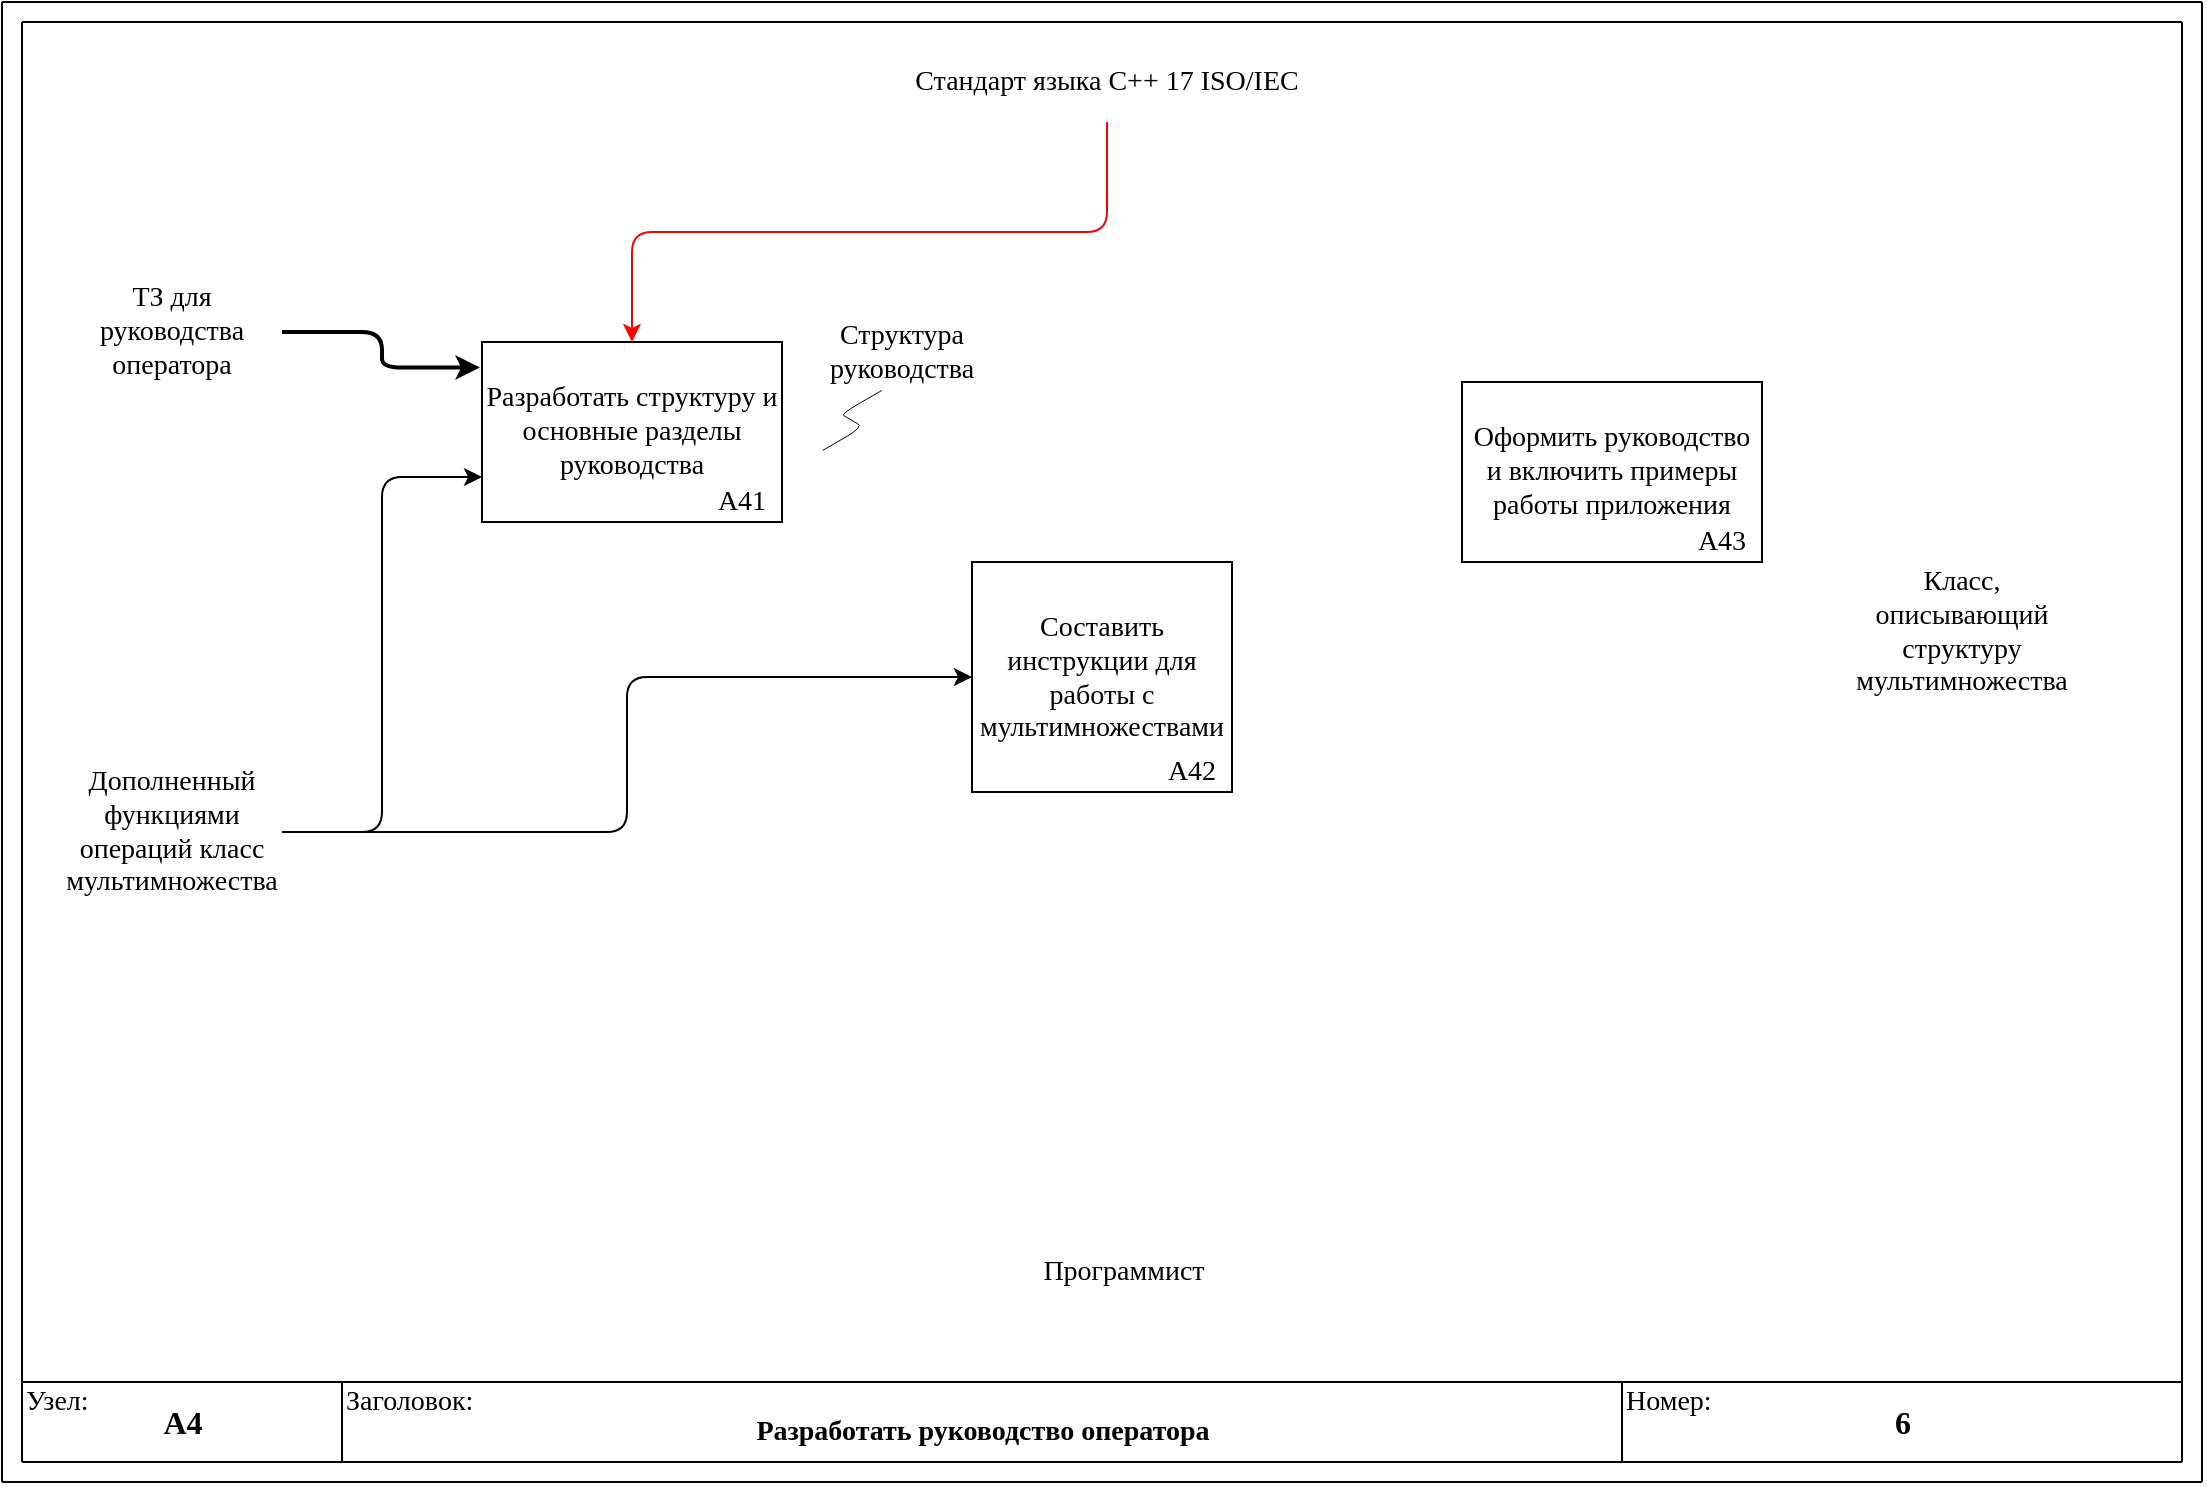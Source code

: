 <mxfile version="25.0.3">
  <diagram name="Страница — 1" id="om9Jui_Wx558SvwjKtsf">
    <mxGraphModel dx="1615" dy="872" grid="1" gridSize="10" guides="1" tooltips="1" connect="1" arrows="1" fold="1" page="1" pageScale="1" pageWidth="1654" pageHeight="1169" math="0" shadow="0">
      <root>
        <mxCell id="0" />
        <mxCell id="1" parent="0" />
        <mxCell id="iZ19sdAexcQzZhLgs3-3-1" value="" style="endArrow=none;html=1;fontFamily=Times New Roman;" edge="1" parent="1">
          <mxGeometry width="50" height="50" relative="1" as="geometry">
            <mxPoint x="40" y="40" as="sourcePoint" />
            <mxPoint x="40" y="760" as="targetPoint" />
          </mxGeometry>
        </mxCell>
        <mxCell id="iZ19sdAexcQzZhLgs3-3-2" value="" style="endArrow=none;html=1;fontFamily=Times New Roman;" edge="1" parent="1">
          <mxGeometry width="50" height="50" relative="1" as="geometry">
            <mxPoint x="1120" y="40" as="sourcePoint" />
            <mxPoint x="1120" y="760" as="targetPoint" />
          </mxGeometry>
        </mxCell>
        <mxCell id="iZ19sdAexcQzZhLgs3-3-3" value="" style="endArrow=none;html=1;fontFamily=Times New Roman;" edge="1" parent="1">
          <mxGeometry width="50" height="50" relative="1" as="geometry">
            <mxPoint x="40" y="760" as="sourcePoint" />
            <mxPoint x="1120" y="760" as="targetPoint" />
          </mxGeometry>
        </mxCell>
        <mxCell id="iZ19sdAexcQzZhLgs3-3-4" value="" style="endArrow=none;html=1;fontFamily=Times New Roman;" edge="1" parent="1">
          <mxGeometry width="50" height="50" relative="1" as="geometry">
            <mxPoint x="30" y="30" as="sourcePoint" />
            <mxPoint x="30" y="770" as="targetPoint" />
          </mxGeometry>
        </mxCell>
        <mxCell id="iZ19sdAexcQzZhLgs3-3-5" value="" style="endArrow=none;html=1;fontFamily=Times New Roman;" edge="1" parent="1">
          <mxGeometry width="50" height="50" relative="1" as="geometry">
            <mxPoint x="1130" y="30" as="sourcePoint" />
            <mxPoint x="1130" y="770" as="targetPoint" />
          </mxGeometry>
        </mxCell>
        <mxCell id="iZ19sdAexcQzZhLgs3-3-6" value="" style="endArrow=none;html=1;fontFamily=Times New Roman;" edge="1" parent="1">
          <mxGeometry width="50" height="50" relative="1" as="geometry">
            <mxPoint x="30" y="770" as="sourcePoint" />
            <mxPoint x="1130" y="770" as="targetPoint" />
          </mxGeometry>
        </mxCell>
        <mxCell id="iZ19sdAexcQzZhLgs3-3-7" value="" style="endArrow=none;html=1;fontFamily=Times New Roman;" edge="1" parent="1">
          <mxGeometry width="50" height="50" relative="1" as="geometry">
            <mxPoint x="40" y="720" as="sourcePoint" />
            <mxPoint x="1120" y="720" as="targetPoint" />
          </mxGeometry>
        </mxCell>
        <mxCell id="iZ19sdAexcQzZhLgs3-3-8" value="" style="endArrow=none;html=1;fontFamily=Times New Roman;" edge="1" parent="1">
          <mxGeometry width="50" height="50" relative="1" as="geometry">
            <mxPoint x="200" y="720" as="sourcePoint" />
            <mxPoint x="200" y="760" as="targetPoint" />
          </mxGeometry>
        </mxCell>
        <mxCell id="iZ19sdAexcQzZhLgs3-3-9" value="" style="endArrow=none;html=1;fontFamily=Times New Roman;" edge="1" parent="1">
          <mxGeometry width="50" height="50" relative="1" as="geometry">
            <mxPoint x="840" y="720" as="sourcePoint" />
            <mxPoint x="840" y="760" as="targetPoint" />
          </mxGeometry>
        </mxCell>
        <mxCell id="iZ19sdAexcQzZhLgs3-3-10" value="&lt;font style=&quot;font-size: 14px&quot;&gt;Узел:&lt;br&gt;&lt;/font&gt;" style="text;html=1;strokeColor=none;fillColor=none;align=left;verticalAlign=middle;whiteSpace=wrap;rounded=0;fontFamily=Times New Roman;" vertex="1" parent="1">
          <mxGeometry x="40" y="720" width="160" height="20" as="geometry" />
        </mxCell>
        <mxCell id="iZ19sdAexcQzZhLgs3-3-11" value="&lt;font style=&quot;font-size: 14px&quot;&gt;Заголовок:&lt;br&gt;&lt;/font&gt;" style="text;html=1;strokeColor=none;fillColor=none;align=left;verticalAlign=middle;whiteSpace=wrap;rounded=0;fontFamily=Times New Roman;" vertex="1" parent="1">
          <mxGeometry x="200" y="720" width="160" height="20" as="geometry" />
        </mxCell>
        <mxCell id="iZ19sdAexcQzZhLgs3-3-12" value="&lt;font style=&quot;font-size: 14px&quot;&gt;Номер:&lt;br&gt;&lt;/font&gt;" style="text;html=1;strokeColor=none;fillColor=none;align=left;verticalAlign=middle;whiteSpace=wrap;rounded=0;fontFamily=Times New Roman;" vertex="1" parent="1">
          <mxGeometry x="840" y="720" width="160" height="20" as="geometry" />
        </mxCell>
        <mxCell id="iZ19sdAexcQzZhLgs3-3-13" value="&lt;font style=&quot;font-size: 16px&quot;&gt;&lt;b&gt;A4&lt;/b&gt;&lt;/font&gt;" style="text;html=1;align=center;verticalAlign=middle;resizable=0;points=[];autosize=1;fontFamily=Times New Roman;" vertex="1" parent="1">
          <mxGeometry x="100" y="725" width="40" height="30" as="geometry" />
        </mxCell>
        <mxCell id="iZ19sdAexcQzZhLgs3-3-14" value="&lt;font style=&quot;font-size: 16px&quot;&gt;&lt;b&gt;6&lt;/b&gt;&lt;/font&gt;" style="text;html=1;align=center;verticalAlign=middle;resizable=0;points=[];autosize=1;fontFamily=Times New Roman;" vertex="1" parent="1">
          <mxGeometry x="965" y="725" width="30" height="30" as="geometry" />
        </mxCell>
        <mxCell id="iZ19sdAexcQzZhLgs3-3-15" value="&lt;span style=&quot;font-size: 14px;&quot;&gt;&lt;b&gt;Разработать руководство оператора&lt;/b&gt;&lt;/span&gt;" style="text;html=1;align=center;verticalAlign=middle;resizable=0;points=[];autosize=1;fontFamily=Times New Roman;" vertex="1" parent="1">
          <mxGeometry x="395" y="730" width="250" height="30" as="geometry" />
        </mxCell>
        <mxCell id="iZ19sdAexcQzZhLgs3-3-17" value="&lt;font style=&quot;font-size: 14px;&quot;&gt;Разработать структуру и основные разделы руководства&lt;/font&gt;" style="rounded=0;whiteSpace=wrap;html=1;fontFamily=Times New Roman;" vertex="1" parent="1">
          <mxGeometry x="270" y="200" width="150" height="90" as="geometry" />
        </mxCell>
        <mxCell id="iZ19sdAexcQzZhLgs3-3-18" value="&lt;span style=&quot;font-size: 14px;&quot;&gt;A41&lt;/span&gt;" style="text;html=1;strokeColor=none;fillColor=none;align=center;verticalAlign=middle;whiteSpace=wrap;rounded=0;fontFamily=Times New Roman;" vertex="1" parent="1">
          <mxGeometry x="380" y="270" width="40" height="20" as="geometry" />
        </mxCell>
        <mxCell id="iZ19sdAexcQzZhLgs3-3-21" value="&lt;font style=&quot;font-size: 14px;&quot;&gt;Программист&lt;/font&gt;" style="text;html=1;strokeColor=none;fillColor=none;align=center;verticalAlign=middle;whiteSpace=wrap;rounded=0;fontFamily=Times New Roman;" vertex="1" parent="1">
          <mxGeometry x="541" y="650" width="100" height="30" as="geometry" />
        </mxCell>
        <mxCell id="iZ19sdAexcQzZhLgs3-3-26" value="&lt;font style=&quot;font-size: 14px;&quot;&gt;Стандарт языка C++ 17 ISO/IEC&lt;/font&gt;" style="text;html=1;strokeColor=none;fillColor=none;align=center;verticalAlign=middle;whiteSpace=wrap;rounded=0;fontFamily=Times New Roman;" vertex="1" parent="1">
          <mxGeometry x="440" y="50" width="285" height="40" as="geometry" />
        </mxCell>
        <mxCell id="iZ19sdAexcQzZhLgs3-3-27" value="" style="endArrow=none;html=1;rounded=0;fontFamily=Times New Roman;" edge="1" parent="1">
          <mxGeometry width="50" height="50" relative="1" as="geometry">
            <mxPoint x="40" y="40" as="sourcePoint" />
            <mxPoint x="1120" y="40" as="targetPoint" />
          </mxGeometry>
        </mxCell>
        <mxCell id="iZ19sdAexcQzZhLgs3-3-28" value="" style="endArrow=none;html=1;rounded=0;fontFamily=Times New Roman;" edge="1" parent="1">
          <mxGeometry width="50" height="50" relative="1" as="geometry">
            <mxPoint x="30" y="30" as="sourcePoint" />
            <mxPoint x="1130" y="30" as="targetPoint" />
          </mxGeometry>
        </mxCell>
        <mxCell id="iZ19sdAexcQzZhLgs3-3-30" value="&lt;font style=&quot;font-size: 14px;&quot;&gt;Составить инструкции для работы с мультимножествами&lt;/font&gt;" style="rounded=0;whiteSpace=wrap;html=1;fontFamily=Times New Roman;" vertex="1" parent="1">
          <mxGeometry x="515" y="310" width="130" height="115" as="geometry" />
        </mxCell>
        <mxCell id="iZ19sdAexcQzZhLgs3-3-31" value="" style="endArrow=classic;html=1;rounded=1;strokeColor=#FF0000;align=center;verticalAlign=middle;fontFamily=Times New Roman;fontSize=11;fontColor=default;labelBackgroundColor=default;edgeStyle=orthogonalEdgeStyle;entryX=0.5;entryY=0;entryDx=0;entryDy=0;exitX=0.5;exitY=1;exitDx=0;exitDy=0;" edge="1" parent="1" source="iZ19sdAexcQzZhLgs3-3-26" target="iZ19sdAexcQzZhLgs3-3-17">
          <mxGeometry width="50" height="50" relative="1" as="geometry">
            <mxPoint x="733.5" y="170" as="sourcePoint" />
            <mxPoint x="721" y="200" as="targetPoint" />
          </mxGeometry>
        </mxCell>
        <mxCell id="iZ19sdAexcQzZhLgs3-3-32" value="&lt;font style=&quot;font-size: 14px;&quot;&gt;А42&lt;/font&gt;" style="text;html=1;strokeColor=none;fillColor=none;align=center;verticalAlign=middle;whiteSpace=wrap;rounded=0;fontFamily=Times New Roman;" vertex="1" parent="1">
          <mxGeometry x="605" y="405" width="40" height="20" as="geometry" />
        </mxCell>
        <mxCell id="iZ19sdAexcQzZhLgs3-3-33" style="edgeStyle=orthogonalEdgeStyle;shape=connector;rounded=1;orthogonalLoop=1;jettySize=auto;html=1;exitX=1;exitY=0.5;exitDx=0;exitDy=0;entryX=0;entryY=0.75;entryDx=0;entryDy=0;strokeColor=default;align=center;verticalAlign=middle;fontFamily=Times New Roman;fontSize=11;fontColor=default;labelBackgroundColor=default;endArrow=classic;strokeWidth=1;" edge="1" parent="1" source="iZ19sdAexcQzZhLgs3-3-38" target="iZ19sdAexcQzZhLgs3-3-17">
          <mxGeometry relative="1" as="geometry" />
        </mxCell>
        <mxCell id="iZ19sdAexcQzZhLgs3-3-34" value="&lt;font style=&quot;font-size: 14px;&quot;&gt;ТЗ для руководства оператора&lt;/font&gt;" style="text;html=1;align=center;verticalAlign=middle;whiteSpace=wrap;rounded=0;fontFamily=Times New Roman;fontSize=11;fontColor=default;labelBackgroundColor=none;" vertex="1" parent="1">
          <mxGeometry x="60" y="170" width="110" height="50" as="geometry" />
        </mxCell>
        <mxCell id="iZ19sdAexcQzZhLgs3-3-35" value="" style="endArrow=none;html=1;rounded=1;strokeColor=default;align=center;verticalAlign=middle;fontFamily=Times New Roman;fontSize=11;fontColor=default;labelBackgroundColor=default;edgeStyle=isometricEdgeStyle;strokeWidth=0.5;entryX=0.25;entryY=1;entryDx=0;entryDy=0;" edge="1" parent="1">
          <mxGeometry width="50" height="50" relative="1" as="geometry">
            <mxPoint x="440" y="254" as="sourcePoint" />
            <mxPoint x="469.62" y="224" as="targetPoint" />
          </mxGeometry>
        </mxCell>
        <mxCell id="iZ19sdAexcQzZhLgs3-3-36" value="&lt;span style=&quot;font-size: 14px;&quot;&gt;Структура руководства&lt;/span&gt;" style="text;html=1;align=center;verticalAlign=middle;whiteSpace=wrap;rounded=0;fontFamily=Times New Roman;fontSize=11;fontColor=default;labelBackgroundColor=none;" vertex="1" parent="1">
          <mxGeometry x="440" y="180" width="80" height="50" as="geometry" />
        </mxCell>
        <mxCell id="iZ19sdAexcQzZhLgs3-3-42" style="edgeStyle=orthogonalEdgeStyle;shape=connector;rounded=1;orthogonalLoop=1;jettySize=auto;html=1;exitX=1;exitY=0.5;exitDx=0;exitDy=0;entryX=0;entryY=0.5;entryDx=0;entryDy=0;strokeColor=default;strokeWidth=1;align=center;verticalAlign=middle;fontFamily=Times New Roman;fontSize=11;fontColor=default;labelBackgroundColor=default;endArrow=classic;" edge="1" parent="1" source="iZ19sdAexcQzZhLgs3-3-38" target="iZ19sdAexcQzZhLgs3-3-30">
          <mxGeometry relative="1" as="geometry" />
        </mxCell>
        <mxCell id="iZ19sdAexcQzZhLgs3-3-38" value="&lt;div&gt;&lt;span style=&quot;font-size: 14px;&quot;&gt;Дополненный функциями операций класс мультимножества&lt;/span&gt;&lt;/div&gt;" style="text;html=1;align=center;verticalAlign=middle;whiteSpace=wrap;rounded=0;fontFamily=Times New Roman;fontSize=11;fontColor=default;labelBackgroundColor=none;" vertex="1" parent="1">
          <mxGeometry x="60" y="420" width="110" height="50" as="geometry" />
        </mxCell>
        <mxCell id="iZ19sdAexcQzZhLgs3-3-39" style="edgeStyle=orthogonalEdgeStyle;shape=connector;rounded=1;orthogonalLoop=1;jettySize=auto;html=1;exitX=1;exitY=0.5;exitDx=0;exitDy=0;entryX=-0.007;entryY=0.142;entryDx=0;entryDy=0;entryPerimeter=0;strokeColor=default;align=center;verticalAlign=middle;fontFamily=Times New Roman;fontSize=11;fontColor=default;labelBackgroundColor=default;endArrow=classic;strokeWidth=2;" edge="1" parent="1" source="iZ19sdAexcQzZhLgs3-3-34" target="iZ19sdAexcQzZhLgs3-3-17">
          <mxGeometry relative="1" as="geometry" />
        </mxCell>
        <mxCell id="iZ19sdAexcQzZhLgs3-3-40" value="&lt;span style=&quot;font-size: 14px;&quot;&gt;Класс, описывающий структуру мультимножества&lt;/span&gt;" style="text;html=1;align=center;verticalAlign=middle;whiteSpace=wrap;rounded=0;fontFamily=Times New Roman;fontSize=11;fontColor=default;labelBackgroundColor=none;" vertex="1" parent="1">
          <mxGeometry x="965" y="310" width="90" height="70" as="geometry" />
        </mxCell>
        <mxCell id="iZ19sdAexcQzZhLgs3-3-43" value="&lt;div&gt;&lt;span style=&quot;font-size: 14px;&quot;&gt;Оформить руководство и включить примеры работы приложения&lt;/span&gt;&lt;/div&gt;" style="rounded=0;whiteSpace=wrap;html=1;fontFamily=Times New Roman;" vertex="1" parent="1">
          <mxGeometry x="760" y="220" width="150" height="90" as="geometry" />
        </mxCell>
        <mxCell id="iZ19sdAexcQzZhLgs3-3-44" value="&lt;span style=&quot;font-size: 14px;&quot;&gt;A43&lt;/span&gt;" style="text;html=1;strokeColor=none;fillColor=none;align=center;verticalAlign=middle;whiteSpace=wrap;rounded=0;fontFamily=Times New Roman;" vertex="1" parent="1">
          <mxGeometry x="870" y="290" width="40" height="20" as="geometry" />
        </mxCell>
      </root>
    </mxGraphModel>
  </diagram>
</mxfile>
